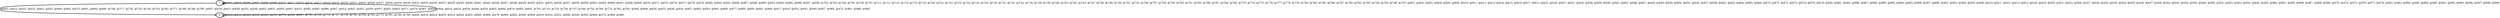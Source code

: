 digraph G {
        node [style=rounded, penwidth=3, fontsize=20, shape=oval];
        "1" -> "1" [label="@601, @605, @606, @607, @608, @609, @610, @611, @615, @616, @617, @618, @619, @620, @621, @625, @626, @627, @628, @629, @630, @631, @635, @636, @637, @638, @639, @640, @641, @645, @646, @647, @648, @649, @650, @651, @655, @656, @657, @658, @659, @662, @663, @664, @667, @668, @669, @670, @671, @675, @676, @677, @678, @679, @680, @684, @685, @686, @687, @688, @689, @693, @694, @695, @696, @697, @698, @702, @703, @704, @705, @706, @707, @711, @712, @713, @714, @715, @716, @720, @721, @722, @723, @724, @725, @729, @730, @731, @732, @733, @734, @738, @739, @740, @741, @742, @743, @747, @748, @749, @750, @751, @752, @756, @757, @758, @759, @760, @761, @765, @766, @767, @768, @769, @770, @774, @775, @776, @777, @778, @779, @783, @784, @785, @786, @787, @788, @792, @793, @794, @795, @796, @797, @801, @802, @803, @804, @805, @806, @810, @811, @812, @813, @814, @815, @816, @817, @821, @822, @826, @827, @831, @835, @838, @839, @840, @841, @842, @846, @847, @848, @849, @850, @854, @855, @856, @857, @858, @862, @863, @864, @865, @866, @870, @871, @872, @873, @874, @878, @879, @880, @881, @882, @886, @887, @888, @889, @890, @894, @895, @896, @897, @898, @902, @903, @904, @905, @906, @910, @911, @912, @913, @914, @918, @919, @920, @921, @922, @926, @927, @928, @929, @930, @934, @935, @936, @937, @938, @942, @943, @944, @945, @946, @950, @951, @952, @953, @954, @958, @959, @960, @961, @962, @966, @967, @968, @969, @970, @974, @975, @976, @977, @978, @982, @983, @984, @985, @986, @990, @991, @992, @993, @996, @997, @998, @999", color=black,arrowsize=1,style=bold,penwidth=3,fontsize=20];
"1" -> "0" [label="@602, @612, @622, @632, @642, @652, @660, @665, @672, @681, @690, @699, @708, @717, @726, @735, @744, @753, @762, @771, @780, @789, @798, @807, @818, @823, @828, @832, @836, @843, @851, @859, @867, @875, @883, @891, @899, @907, @915, @923, @931, @939, @947, @955, @963, @971, @979, @987, @994", color=black,arrowsize=1,style=bold,penwidth=3,fontsize=20];
"0" -> "0" [label="@603, @613, @623, @633, @643, @653, @673, @682, @691, @700, @709, @718, @727, @736, @745, @754, @763, @772, @781, @790, @799, @808, @819, @824, @829, @833, @844, @852, @860, @868, @876, @884, @892, @900, @908, @916, @924, @932, @940, @948, @956, @964, @972, @980, @988", color=black,arrowsize=1,style=bold,penwidth=3,fontsize=20];
"0" -> "1" [label="@604, @614, @624, @634, @644, @654, @661, @666, @674, @683, @692, @701, @710, @719, @728, @737, @746, @755, @764, @773, @782, @791, @800, @809, @820, @825, @830, @834, @837, @845, @853, @861, @869, @877, @885, @893, @901, @909, @917, @925, @933, @941, @949, @957, @965, @973, @981, @989, @995", color=black,arrowsize=1,style=bold,penwidth=3,fontsize=20];
}
